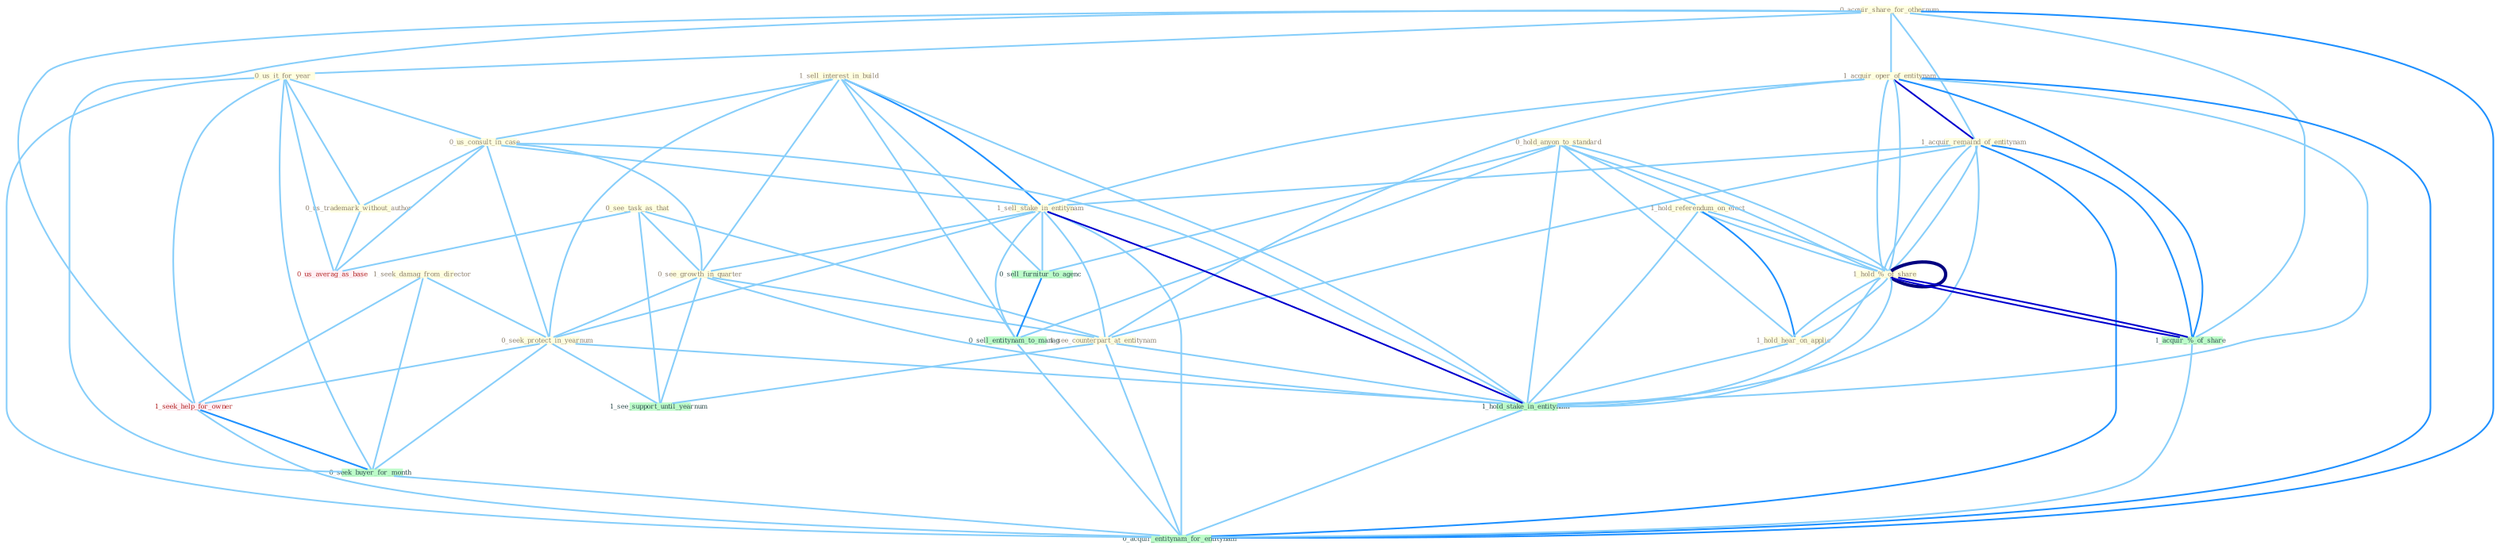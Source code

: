 Graph G{ 
    node
    [shape=polygon,style=filled,width=.5,height=.06,color="#BDFCC9",fixedsize=true,fontsize=4,
    fontcolor="#2f4f4f"];
    {node
    [color="#ffffe0", fontcolor="#8b7d6b"] "0_acquir_share_for_othernum " "1_sell_interest_in_build " "1_seek_damag_from_director " "0_us_it_for_year " "0_us_consult_in_case " "1_acquir_oper_of_entitynam " "0_see_task_as_that " "1_acquir_remaind_of_entitynam " "0_hold_anyon_to_standard " "1_sell_stake_in_entitynam " "0_see_growth_in_quarter " "1_see_counterpart_at_entitynam " "1_hold_referendum_on_elect " "1_hold_%_of_share " "1_hold_hear_on_applic " "0_seek_protect_in_yearnum " "0_us_trademark_without_author "}
{node [color="#fff0f5", fontcolor="#b22222"] "1_seek_help_for_owner " "0_us_averag_as_base "}
edge [color="#B0E2FF"];

	"0_acquir_share_for_othernum " -- "0_us_it_for_year " [w="1", color="#87cefa" ];
	"0_acquir_share_for_othernum " -- "1_acquir_oper_of_entitynam " [w="1", color="#87cefa" ];
	"0_acquir_share_for_othernum " -- "1_acquir_remaind_of_entitynam " [w="1", color="#87cefa" ];
	"0_acquir_share_for_othernum " -- "1_seek_help_for_owner " [w="1", color="#87cefa" ];
	"0_acquir_share_for_othernum " -- "0_seek_buyer_for_month " [w="1", color="#87cefa" ];
	"0_acquir_share_for_othernum " -- "1_acquir_%_of_share " [w="1", color="#87cefa" ];
	"0_acquir_share_for_othernum " -- "0_acquir_entitynam_for_entitynam " [w="2", color="#1e90ff" , len=0.8];
	"1_sell_interest_in_build " -- "0_us_consult_in_case " [w="1", color="#87cefa" ];
	"1_sell_interest_in_build " -- "1_sell_stake_in_entitynam " [w="2", color="#1e90ff" , len=0.8];
	"1_sell_interest_in_build " -- "0_see_growth_in_quarter " [w="1", color="#87cefa" ];
	"1_sell_interest_in_build " -- "0_seek_protect_in_yearnum " [w="1", color="#87cefa" ];
	"1_sell_interest_in_build " -- "1_hold_stake_in_entitynam " [w="1", color="#87cefa" ];
	"1_sell_interest_in_build " -- "0_sell_furnitur_to_agenc " [w="1", color="#87cefa" ];
	"1_sell_interest_in_build " -- "0_sell_entitynam_to_manag " [w="1", color="#87cefa" ];
	"1_seek_damag_from_director " -- "0_seek_protect_in_yearnum " [w="1", color="#87cefa" ];
	"1_seek_damag_from_director " -- "1_seek_help_for_owner " [w="1", color="#87cefa" ];
	"1_seek_damag_from_director " -- "0_seek_buyer_for_month " [w="1", color="#87cefa" ];
	"0_us_it_for_year " -- "0_us_consult_in_case " [w="1", color="#87cefa" ];
	"0_us_it_for_year " -- "0_us_trademark_without_author " [w="1", color="#87cefa" ];
	"0_us_it_for_year " -- "1_seek_help_for_owner " [w="1", color="#87cefa" ];
	"0_us_it_for_year " -- "0_seek_buyer_for_month " [w="1", color="#87cefa" ];
	"0_us_it_for_year " -- "0_us_averag_as_base " [w="1", color="#87cefa" ];
	"0_us_it_for_year " -- "0_acquir_entitynam_for_entitynam " [w="1", color="#87cefa" ];
	"0_us_consult_in_case " -- "1_sell_stake_in_entitynam " [w="1", color="#87cefa" ];
	"0_us_consult_in_case " -- "0_see_growth_in_quarter " [w="1", color="#87cefa" ];
	"0_us_consult_in_case " -- "0_seek_protect_in_yearnum " [w="1", color="#87cefa" ];
	"0_us_consult_in_case " -- "0_us_trademark_without_author " [w="1", color="#87cefa" ];
	"0_us_consult_in_case " -- "1_hold_stake_in_entitynam " [w="1", color="#87cefa" ];
	"0_us_consult_in_case " -- "0_us_averag_as_base " [w="1", color="#87cefa" ];
	"1_acquir_oper_of_entitynam " -- "1_acquir_remaind_of_entitynam " [w="3", color="#0000cd" , len=0.6];
	"1_acquir_oper_of_entitynam " -- "1_sell_stake_in_entitynam " [w="1", color="#87cefa" ];
	"1_acquir_oper_of_entitynam " -- "1_see_counterpart_at_entitynam " [w="1", color="#87cefa" ];
	"1_acquir_oper_of_entitynam " -- "1_hold_%_of_share " [w="1", color="#87cefa" ];
	"1_acquir_oper_of_entitynam " -- "1_hold_%_of_share " [w="1", color="#87cefa" ];
	"1_acquir_oper_of_entitynam " -- "1_hold_stake_in_entitynam " [w="1", color="#87cefa" ];
	"1_acquir_oper_of_entitynam " -- "1_acquir_%_of_share " [w="2", color="#1e90ff" , len=0.8];
	"1_acquir_oper_of_entitynam " -- "0_acquir_entitynam_for_entitynam " [w="2", color="#1e90ff" , len=0.8];
	"0_see_task_as_that " -- "0_see_growth_in_quarter " [w="1", color="#87cefa" ];
	"0_see_task_as_that " -- "1_see_counterpart_at_entitynam " [w="1", color="#87cefa" ];
	"0_see_task_as_that " -- "1_see_support_until_yearnum " [w="1", color="#87cefa" ];
	"0_see_task_as_that " -- "0_us_averag_as_base " [w="1", color="#87cefa" ];
	"1_acquir_remaind_of_entitynam " -- "1_sell_stake_in_entitynam " [w="1", color="#87cefa" ];
	"1_acquir_remaind_of_entitynam " -- "1_see_counterpart_at_entitynam " [w="1", color="#87cefa" ];
	"1_acquir_remaind_of_entitynam " -- "1_hold_%_of_share " [w="1", color="#87cefa" ];
	"1_acquir_remaind_of_entitynam " -- "1_hold_%_of_share " [w="1", color="#87cefa" ];
	"1_acquir_remaind_of_entitynam " -- "1_hold_stake_in_entitynam " [w="1", color="#87cefa" ];
	"1_acquir_remaind_of_entitynam " -- "1_acquir_%_of_share " [w="2", color="#1e90ff" , len=0.8];
	"1_acquir_remaind_of_entitynam " -- "0_acquir_entitynam_for_entitynam " [w="2", color="#1e90ff" , len=0.8];
	"0_hold_anyon_to_standard " -- "1_hold_referendum_on_elect " [w="1", color="#87cefa" ];
	"0_hold_anyon_to_standard " -- "1_hold_%_of_share " [w="1", color="#87cefa" ];
	"0_hold_anyon_to_standard " -- "1_hold_hear_on_applic " [w="1", color="#87cefa" ];
	"0_hold_anyon_to_standard " -- "1_hold_%_of_share " [w="1", color="#87cefa" ];
	"0_hold_anyon_to_standard " -- "1_hold_stake_in_entitynam " [w="1", color="#87cefa" ];
	"0_hold_anyon_to_standard " -- "0_sell_furnitur_to_agenc " [w="1", color="#87cefa" ];
	"0_hold_anyon_to_standard " -- "0_sell_entitynam_to_manag " [w="1", color="#87cefa" ];
	"1_sell_stake_in_entitynam " -- "0_see_growth_in_quarter " [w="1", color="#87cefa" ];
	"1_sell_stake_in_entitynam " -- "1_see_counterpart_at_entitynam " [w="1", color="#87cefa" ];
	"1_sell_stake_in_entitynam " -- "0_seek_protect_in_yearnum " [w="1", color="#87cefa" ];
	"1_sell_stake_in_entitynam " -- "1_hold_stake_in_entitynam " [w="3", color="#0000cd" , len=0.6];
	"1_sell_stake_in_entitynam " -- "0_sell_furnitur_to_agenc " [w="1", color="#87cefa" ];
	"1_sell_stake_in_entitynam " -- "0_sell_entitynam_to_manag " [w="1", color="#87cefa" ];
	"1_sell_stake_in_entitynam " -- "0_acquir_entitynam_for_entitynam " [w="1", color="#87cefa" ];
	"0_see_growth_in_quarter " -- "1_see_counterpart_at_entitynam " [w="1", color="#87cefa" ];
	"0_see_growth_in_quarter " -- "0_seek_protect_in_yearnum " [w="1", color="#87cefa" ];
	"0_see_growth_in_quarter " -- "1_hold_stake_in_entitynam " [w="1", color="#87cefa" ];
	"0_see_growth_in_quarter " -- "1_see_support_until_yearnum " [w="1", color="#87cefa" ];
	"1_see_counterpart_at_entitynam " -- "1_hold_stake_in_entitynam " [w="1", color="#87cefa" ];
	"1_see_counterpart_at_entitynam " -- "1_see_support_until_yearnum " [w="1", color="#87cefa" ];
	"1_see_counterpart_at_entitynam " -- "0_acquir_entitynam_for_entitynam " [w="1", color="#87cefa" ];
	"1_hold_referendum_on_elect " -- "1_hold_%_of_share " [w="1", color="#87cefa" ];
	"1_hold_referendum_on_elect " -- "1_hold_hear_on_applic " [w="2", color="#1e90ff" , len=0.8];
	"1_hold_referendum_on_elect " -- "1_hold_%_of_share " [w="1", color="#87cefa" ];
	"1_hold_referendum_on_elect " -- "1_hold_stake_in_entitynam " [w="1", color="#87cefa" ];
	"1_hold_%_of_share " -- "1_hold_hear_on_applic " [w="1", color="#87cefa" ];
	"1_hold_%_of_share " -- "1_hold_%_of_share " [w="4", style=bold, color="#000080", len=0.4];
	"1_hold_%_of_share " -- "1_hold_stake_in_entitynam " [w="1", color="#87cefa" ];
	"1_hold_%_of_share " -- "1_acquir_%_of_share " [w="3", color="#0000cd" , len=0.6];
	"1_hold_hear_on_applic " -- "1_hold_%_of_share " [w="1", color="#87cefa" ];
	"1_hold_hear_on_applic " -- "1_hold_stake_in_entitynam " [w="1", color="#87cefa" ];
	"0_seek_protect_in_yearnum " -- "1_hold_stake_in_entitynam " [w="1", color="#87cefa" ];
	"0_seek_protect_in_yearnum " -- "1_seek_help_for_owner " [w="1", color="#87cefa" ];
	"0_seek_protect_in_yearnum " -- "0_seek_buyer_for_month " [w="1", color="#87cefa" ];
	"0_seek_protect_in_yearnum " -- "1_see_support_until_yearnum " [w="1", color="#87cefa" ];
	"0_us_trademark_without_author " -- "0_us_averag_as_base " [w="1", color="#87cefa" ];
	"1_hold_%_of_share " -- "1_hold_stake_in_entitynam " [w="1", color="#87cefa" ];
	"1_hold_%_of_share " -- "1_acquir_%_of_share " [w="3", color="#0000cd" , len=0.6];
	"1_hold_stake_in_entitynam " -- "0_acquir_entitynam_for_entitynam " [w="1", color="#87cefa" ];
	"1_seek_help_for_owner " -- "0_seek_buyer_for_month " [w="2", color="#1e90ff" , len=0.8];
	"1_seek_help_for_owner " -- "0_acquir_entitynam_for_entitynam " [w="1", color="#87cefa" ];
	"0_seek_buyer_for_month " -- "0_acquir_entitynam_for_entitynam " [w="1", color="#87cefa" ];
	"1_acquir_%_of_share " -- "0_acquir_entitynam_for_entitynam " [w="1", color="#87cefa" ];
	"0_sell_furnitur_to_agenc " -- "0_sell_entitynam_to_manag " [w="2", color="#1e90ff" , len=0.8];
	"0_sell_entitynam_to_manag " -- "0_acquir_entitynam_for_entitynam " [w="1", color="#87cefa" ];
}